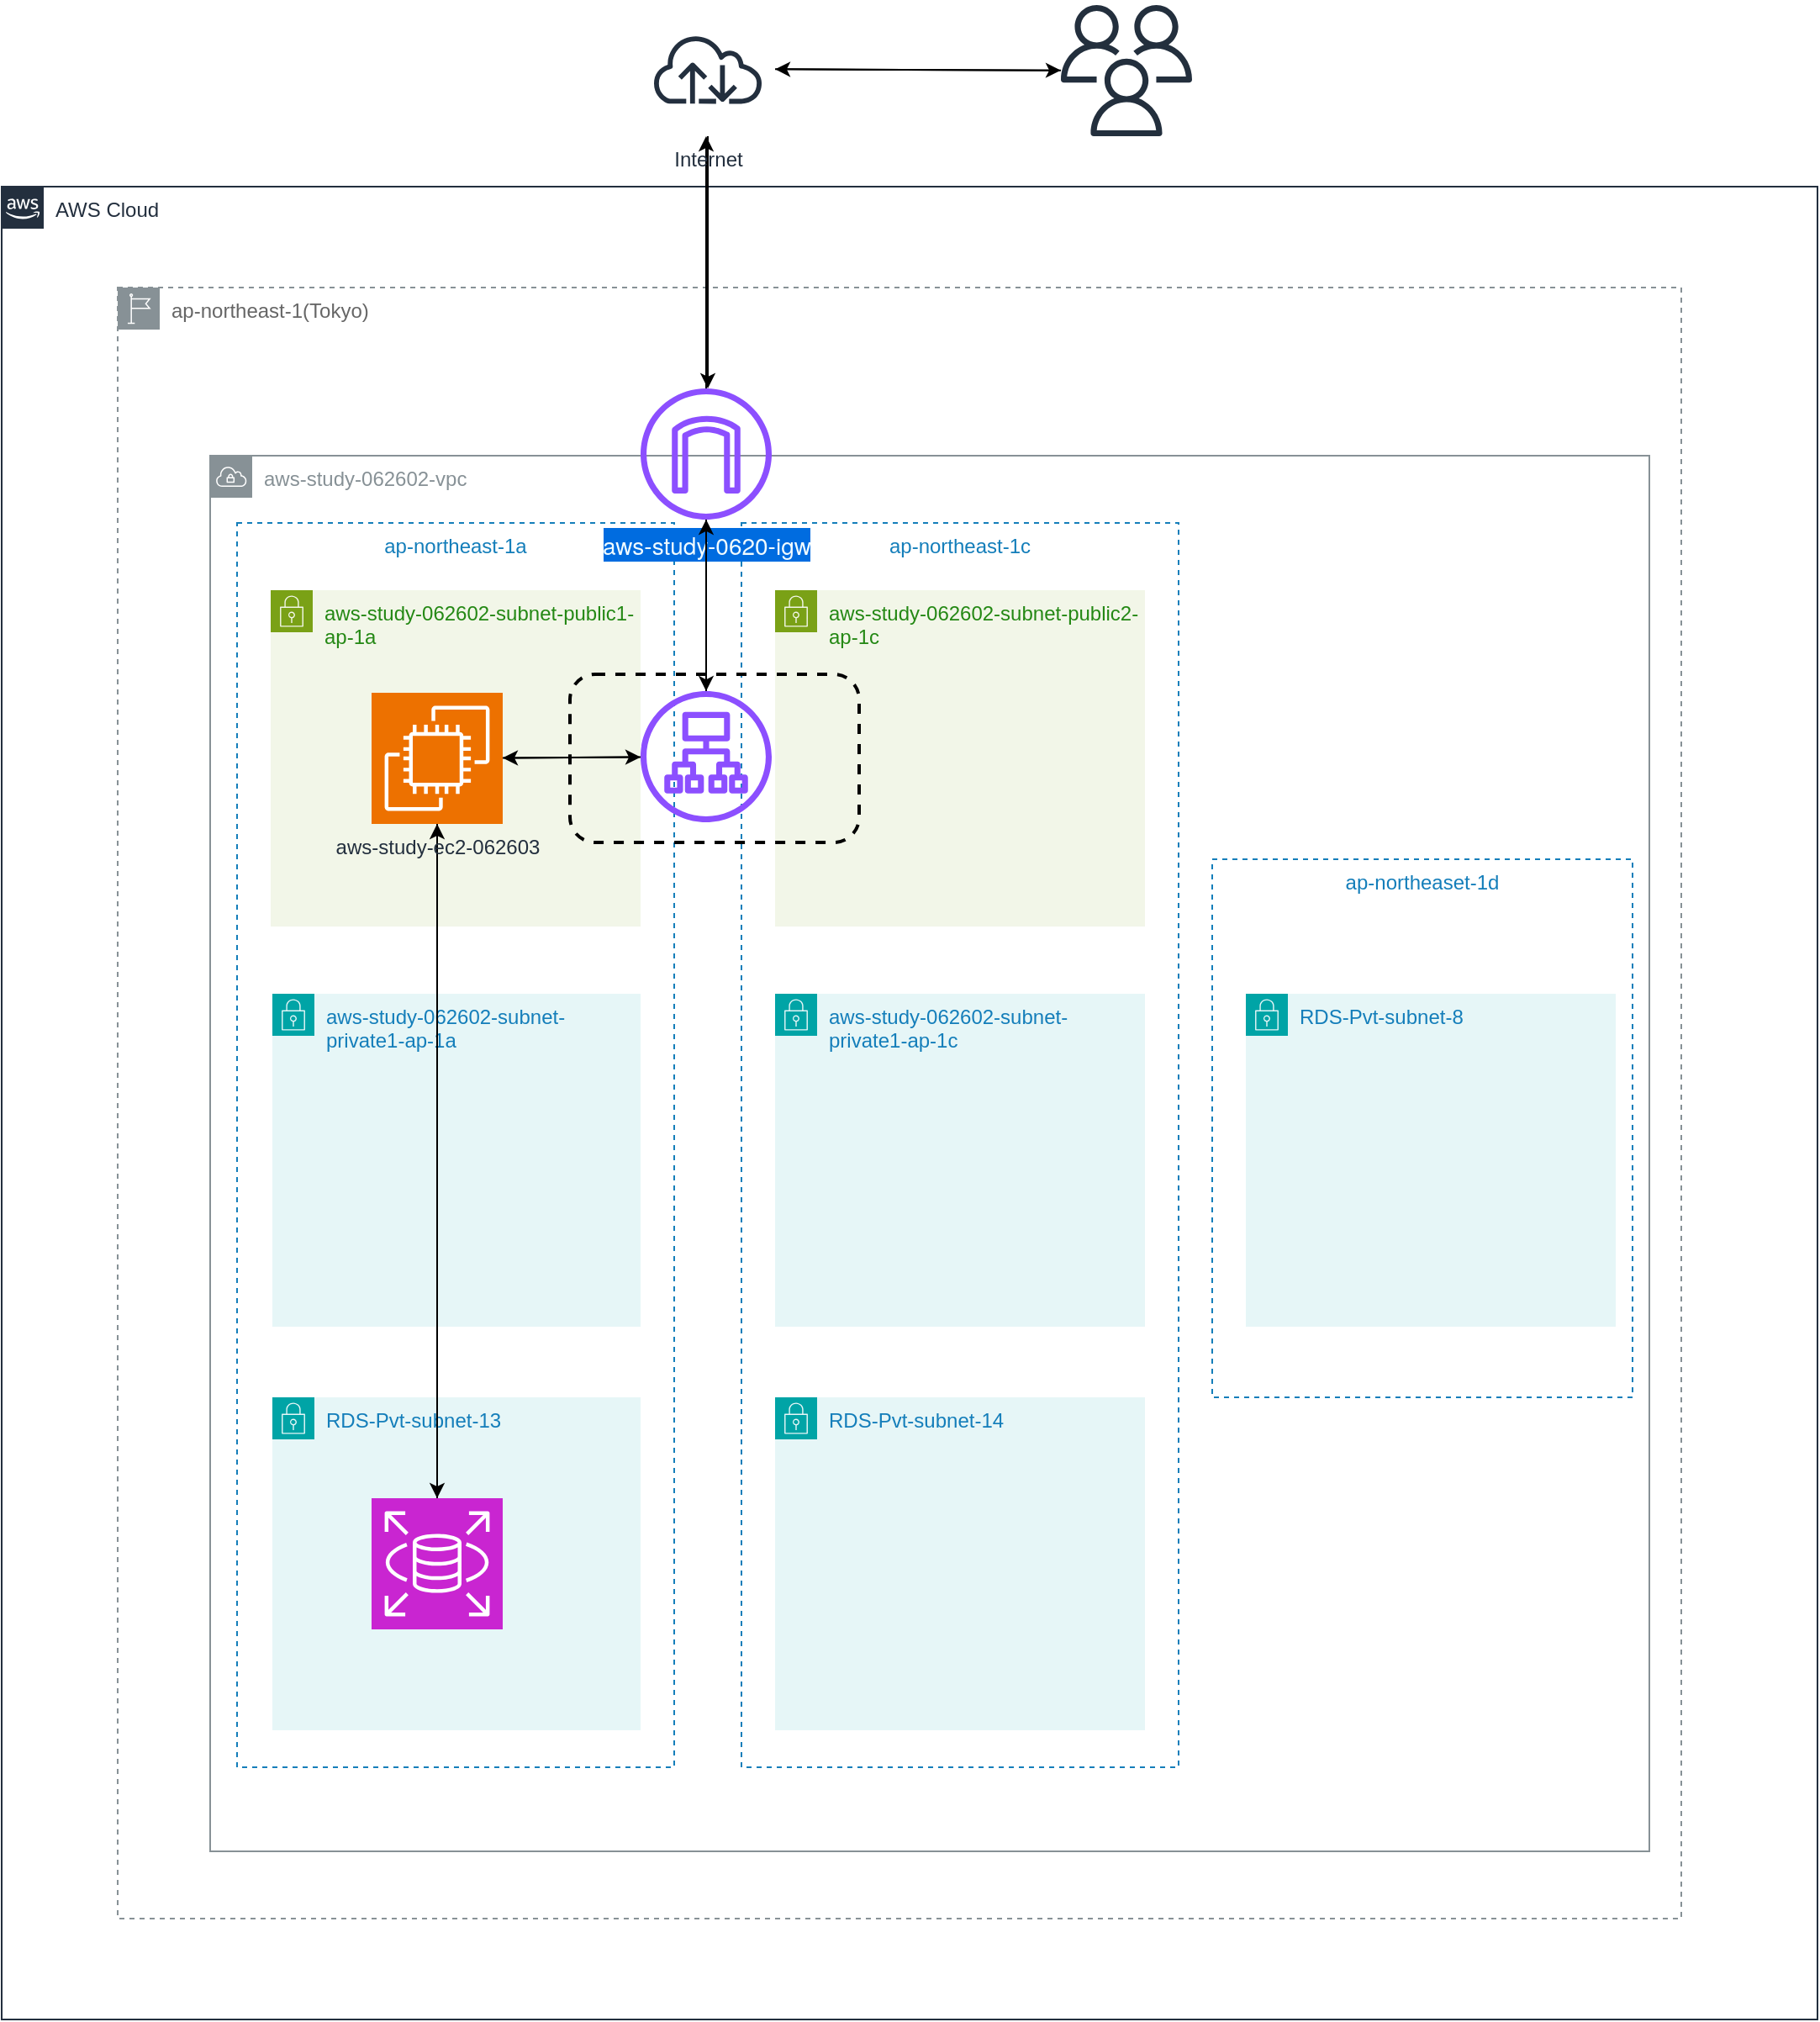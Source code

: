 <mxfile>
    <diagram id="NCd8ddXup4r9nLZ1PZ9U" name="ページ1">
        <mxGraphModel dx="1500" dy="773" grid="1" gridSize="10" guides="1" tooltips="1" connect="1" arrows="1" fold="1" page="1" pageScale="1" pageWidth="827" pageHeight="1169" math="0" shadow="0">
            <root>
                <mxCell id="0"/>
                <mxCell id="1" parent="0" visible="0"/>
                <mxCell id="2" value="AWS" style="locked=1;" parent="0"/>
                <mxCell id="17" value="AWS Cloud" style="points=[[0,0],[0.25,0],[0.5,0],[0.75,0],[1,0],[1,0.25],[1,0.5],[1,0.75],[1,1],[0.75,1],[0.5,1],[0.25,1],[0,1],[0,0.75],[0,0.5],[0,0.25]];outlineConnect=0;gradientColor=none;html=1;whiteSpace=wrap;fontSize=12;fontStyle=0;container=1;pointerEvents=0;collapsible=0;recursiveResize=0;shape=mxgraph.aws4.group;grIcon=mxgraph.aws4.group_aws_cloud_alt;strokeColor=#232F3E;fillColor=none;verticalAlign=top;align=left;spacingLeft=30;fontColor=#232F3E;dashed=0;" vertex="1" parent="2">
                    <mxGeometry x="-120" y="120" width="1080" height="1090" as="geometry"/>
                </mxCell>
                <mxCell id="15" value="&lt;font style=&quot;color: rgb(102, 102, 102);&quot;&gt;ap-northeast-1(Tokyo)&lt;/font&gt;" style="sketch=0;outlineConnect=0;gradientColor=none;html=1;whiteSpace=wrap;fontSize=12;fontStyle=0;shape=mxgraph.aws4.group;grIcon=mxgraph.aws4.group_region;strokeColor=#879196;fillColor=none;verticalAlign=top;align=left;spacingLeft=30;fontColor=#879196;dashed=1;" vertex="1" parent="17">
                    <mxGeometry x="69" y="60" width="930" height="970" as="geometry"/>
                </mxCell>
                <mxCell id="3" value="VPC" style="locked=1;" parent="0"/>
                <mxCell id="19" value="aws-study-062602-vpc" style="sketch=0;outlineConnect=0;gradientColor=none;html=1;whiteSpace=wrap;fontSize=12;fontStyle=0;shape=mxgraph.aws4.group;grIcon=mxgraph.aws4.group_vpc;strokeColor=#879196;fillColor=none;verticalAlign=top;align=left;spacingLeft=30;fontColor=#879196;dashed=0;" vertex="1" parent="3">
                    <mxGeometry x="4" y="280" width="856" height="830" as="geometry"/>
                </mxCell>
                <mxCell id="5" value="AZ" style="" parent="0"/>
                <mxCell id="VETZi6v3xMVQpALRaujU-21" value="ap-northeast-1a" style="fillColor=none;strokeColor=#147EBA;dashed=1;verticalAlign=top;fontStyle=0;fontColor=#147EBA;whiteSpace=wrap;html=1;" vertex="1" parent="5">
                    <mxGeometry x="20" y="320" width="260" height="740" as="geometry"/>
                </mxCell>
                <mxCell id="VETZi6v3xMVQpALRaujU-22" value="ap-northeast-1c" style="fillColor=none;strokeColor=#147EBA;dashed=1;verticalAlign=top;fontStyle=0;fontColor=#147EBA;whiteSpace=wrap;html=1;" vertex="1" parent="5">
                    <mxGeometry x="320" y="320" width="260" height="740" as="geometry"/>
                </mxCell>
                <mxCell id="bQz1SvjXmM2LHqybezeh-21" value="ap-northeaset-1d" style="fillColor=none;strokeColor=#147EBA;dashed=1;verticalAlign=top;fontStyle=0;fontColor=#147EBA;whiteSpace=wrap;html=1;" vertex="1" parent="5">
                    <mxGeometry x="600" y="520" width="250" height="320" as="geometry"/>
                </mxCell>
                <mxCell id="4" value="サブネット" style="locked=1;" parent="0"/>
                <mxCell id="6" value="リソースグループ" style="" parent="0"/>
                <mxCell id="vBAmFfuKdxLEoq4p0X1e-22" value="&lt;span style=&quot;color: rgb(36, 136, 20);&quot;&gt;aws-study-062602-subnet-public1-ap-1a&lt;/span&gt;" style="points=[[0,0],[0.25,0],[0.5,0],[0.75,0],[1,0],[1,0.25],[1,0.5],[1,0.75],[1,1],[0.75,1],[0.5,1],[0.25,1],[0,1],[0,0.75],[0,0.5],[0,0.25]];outlineConnect=0;gradientColor=none;html=1;whiteSpace=wrap;fontSize=12;fontStyle=0;container=1;pointerEvents=0;collapsible=0;recursiveResize=0;shape=mxgraph.aws4.group;grIcon=mxgraph.aws4.group_security_group;grStroke=0;strokeColor=#7AA116;fillColor=#F2F6E8;verticalAlign=top;align=left;spacingLeft=30;fontColor=#248814;dashed=0;" vertex="1" parent="6">
                    <mxGeometry x="40" y="360" width="220" height="200" as="geometry"/>
                </mxCell>
                <mxCell id="vBAmFfuKdxLEoq4p0X1e-21" value="aws-study-062602-subnet-private1-ap-1a" style="points=[[0,0],[0.25,0],[0.5,0],[0.75,0],[1,0],[1,0.25],[1,0.5],[1,0.75],[1,1],[0.75,1],[0.5,1],[0.25,1],[0,1],[0,0.75],[0,0.5],[0,0.25]];outlineConnect=0;gradientColor=none;html=1;whiteSpace=wrap;fontSize=12;fontStyle=0;container=1;pointerEvents=0;collapsible=0;recursiveResize=0;shape=mxgraph.aws4.group;grIcon=mxgraph.aws4.group_security_group;grStroke=0;strokeColor=#00A4A6;fillColor=#E6F6F7;verticalAlign=top;align=left;spacingLeft=30;fontColor=#147EBA;dashed=0;" vertex="1" parent="6">
                    <mxGeometry x="41" y="600" width="219" height="198" as="geometry"/>
                </mxCell>
                <mxCell id="vBAmFfuKdxLEoq4p0X1e-27" value="aws-study-062602-subnet-public2-ap-1c" style="points=[[0,0],[0.25,0],[0.5,0],[0.75,0],[1,0],[1,0.25],[1,0.5],[1,0.75],[1,1],[0.75,1],[0.5,1],[0.25,1],[0,1],[0,0.75],[0,0.5],[0,0.25]];outlineConnect=0;gradientColor=none;html=1;whiteSpace=wrap;fontSize=12;fontStyle=0;container=1;pointerEvents=0;collapsible=0;recursiveResize=0;shape=mxgraph.aws4.group;grIcon=mxgraph.aws4.group_security_group;grStroke=0;strokeColor=#7AA116;fillColor=#F2F6E8;verticalAlign=top;align=left;spacingLeft=30;fontColor=#248814;dashed=0;" vertex="1" parent="6">
                    <mxGeometry x="340" y="360" width="220" height="200" as="geometry"/>
                </mxCell>
                <mxCell id="vBAmFfuKdxLEoq4p0X1e-28" value="RDS-Pvt-subnet-13" style="points=[[0,0],[0.25,0],[0.5,0],[0.75,0],[1,0],[1,0.25],[1,0.5],[1,0.75],[1,1],[0.75,1],[0.5,1],[0.25,1],[0,1],[0,0.75],[0,0.5],[0,0.25]];outlineConnect=0;gradientColor=none;html=1;whiteSpace=wrap;fontSize=12;fontStyle=0;container=1;pointerEvents=0;collapsible=0;recursiveResize=0;shape=mxgraph.aws4.group;grIcon=mxgraph.aws4.group_security_group;grStroke=0;strokeColor=#00A4A6;fillColor=#E6F6F7;verticalAlign=top;align=left;spacingLeft=30;fontColor=#147EBA;dashed=0;" vertex="1" parent="6">
                    <mxGeometry x="41" y="840" width="219" height="198" as="geometry"/>
                </mxCell>
                <mxCell id="vBAmFfuKdxLEoq4p0X1e-29" value="&lt;span style=&quot;color: rgb(20, 126, 186);&quot;&gt;aws-study-062602-subnet-private1-ap-1c&lt;/span&gt;" style="points=[[0,0],[0.25,0],[0.5,0],[0.75,0],[1,0],[1,0.25],[1,0.5],[1,0.75],[1,1],[0.75,1],[0.5,1],[0.25,1],[0,1],[0,0.75],[0,0.5],[0,0.25]];outlineConnect=0;gradientColor=none;html=1;whiteSpace=wrap;fontSize=12;fontStyle=0;container=1;pointerEvents=0;collapsible=0;recursiveResize=0;shape=mxgraph.aws4.group;grIcon=mxgraph.aws4.group_security_group;grStroke=0;strokeColor=#00A4A6;fillColor=#E6F6F7;verticalAlign=top;align=left;spacingLeft=30;fontColor=#147EBA;dashed=0;" vertex="1" parent="6">
                    <mxGeometry x="340" y="600" width="220" height="198" as="geometry"/>
                </mxCell>
                <mxCell id="vBAmFfuKdxLEoq4p0X1e-30" value="RDS-Pvt-subnet-14" style="points=[[0,0],[0.25,0],[0.5,0],[0.75,0],[1,0],[1,0.25],[1,0.5],[1,0.75],[1,1],[0.75,1],[0.5,1],[0.25,1],[0,1],[0,0.75],[0,0.5],[0,0.25]];outlineConnect=0;gradientColor=none;html=1;whiteSpace=wrap;fontSize=12;fontStyle=0;container=1;pointerEvents=0;collapsible=0;recursiveResize=0;shape=mxgraph.aws4.group;grIcon=mxgraph.aws4.group_security_group;grStroke=0;strokeColor=#00A4A6;fillColor=#E6F6F7;verticalAlign=top;align=left;spacingLeft=30;fontColor=#147EBA;dashed=0;" vertex="1" parent="6">
                    <mxGeometry x="340" y="840" width="220" height="198" as="geometry"/>
                </mxCell>
                <mxCell id="5a-HFbx_jpb5p8lvmORl-26" style="edgeStyle=none;html=1;" edge="1" parent="6" target="5a-HFbx_jpb5p8lvmORl-21">
                    <mxGeometry relative="1" as="geometry">
                        <mxPoint x="178" y="459.756" as="sourcePoint"/>
                    </mxGeometry>
                </mxCell>
                <mxCell id="5a-HFbx_jpb5p8lvmORl-27" style="edgeStyle=none;html=1;" edge="1" parent="6" source="5a-HFbx_jpb5p8lvmORl-21" target="vBAmFfuKdxLEoq4p0X1e-22">
                    <mxGeometry relative="1" as="geometry"/>
                </mxCell>
                <mxCell id="YUyJjPFo-smnwF4wSYnh-22" value="RDS-Pvt-subnet-8" style="points=[[0,0],[0.25,0],[0.5,0],[0.75,0],[1,0],[1,0.25],[1,0.5],[1,0.75],[1,1],[0.75,1],[0.5,1],[0.25,1],[0,1],[0,0.75],[0,0.5],[0,0.25]];outlineConnect=0;gradientColor=none;html=1;whiteSpace=wrap;fontSize=12;fontStyle=0;container=1;pointerEvents=0;collapsible=0;recursiveResize=0;shape=mxgraph.aws4.group;grIcon=mxgraph.aws4.group_security_group;grStroke=0;strokeColor=#00A4A6;fillColor=#E6F6F7;verticalAlign=top;align=left;spacingLeft=30;fontColor=#147EBA;dashed=0;" vertex="1" parent="6">
                    <mxGeometry x="620" y="600" width="220" height="198" as="geometry"/>
                </mxCell>
                <mxCell id="7" value="リソース" style="" parent="0"/>
                <mxCell id="5a-HFbx_jpb5p8lvmORl-25" value="" style="edgeStyle=none;html=1;" edge="1" parent="7" source="13" target="5a-HFbx_jpb5p8lvmORl-21">
                    <mxGeometry relative="1" as="geometry"/>
                </mxCell>
                <mxCell id="xZhPo9JyoqTcJr8I7_4c-26" style="edgeStyle=none;html=1;" edge="1" parent="7" source="13">
                    <mxGeometry relative="1" as="geometry">
                        <mxPoint x="299" y="90" as="targetPoint"/>
                    </mxGeometry>
                </mxCell>
                <mxCell id="13" value="&lt;span style=&quot;caret-color: rgb(240, 251, 255); color: rgb(240, 251, 255); font-family: &amp;quot;Amazon Ember&amp;quot;, &amp;quot;Helvetica Neue&amp;quot;, Roboto, Arial, sans-serif; font-size: 14px; text-align: start; background-color: rgb(0, 108, 224);&quot;&gt;aws-study-0620-igw&lt;/span&gt;" style="sketch=0;outlineConnect=0;fontColor=#232F3E;gradientColor=none;fillColor=#8C4FFF;strokeColor=none;dashed=0;verticalLabelPosition=bottom;verticalAlign=top;align=center;html=1;fontSize=12;fontStyle=0;aspect=fixed;pointerEvents=1;shape=mxgraph.aws4.internet_gateway;" vertex="1" parent="7">
                    <mxGeometry x="260" y="240" width="78" height="78" as="geometry"/>
                </mxCell>
                <mxCell id="5a-HFbx_jpb5p8lvmORl-24" style="edgeStyle=none;html=1;strokeWidth=1;" edge="1" parent="7" source="5a-HFbx_jpb5p8lvmORl-21" target="13">
                    <mxGeometry relative="1" as="geometry"/>
                </mxCell>
                <mxCell id="5a-HFbx_jpb5p8lvmORl-28" value="" style="edgeStyle=none;html=1;" edge="1" parent="7" source="5a-HFbx_jpb5p8lvmORl-21">
                    <mxGeometry relative="1" as="geometry">
                        <mxPoint x="178" y="459.756" as="targetPoint"/>
                    </mxGeometry>
                </mxCell>
                <mxCell id="5a-HFbx_jpb5p8lvmORl-21" value="" style="sketch=0;outlineConnect=0;fontColor=#232F3E;gradientColor=none;fillColor=#8C4FFF;strokeColor=none;dashed=0;verticalLabelPosition=bottom;verticalAlign=top;align=center;html=1;fontSize=12;fontStyle=0;aspect=fixed;pointerEvents=1;shape=mxgraph.aws4.application_load_balancer;" vertex="1" parent="7">
                    <mxGeometry x="260" y="420" width="78" height="78" as="geometry"/>
                </mxCell>
                <mxCell id="SfBKDm_U5bf0pvxqxar4-22" value="" style="rounded=1;whiteSpace=wrap;html=1;dashed=1;strokeWidth=2;strokeColor=default;fillColor=none;" vertex="1" parent="7">
                    <mxGeometry x="218" y="410" width="172" height="100" as="geometry"/>
                </mxCell>
                <mxCell id="SfBKDm_U5bf0pvxqxar4-26" style="edgeStyle=none;html=1;" edge="1" parent="7" source="21" target="SfBKDm_U5bf0pvxqxar4-24">
                    <mxGeometry relative="1" as="geometry"/>
                </mxCell>
                <mxCell id="21" value="" style="sketch=0;points=[[0,0,0],[0.25,0,0],[0.5,0,0],[0.75,0,0],[1,0,0],[0,1,0],[0.25,1,0],[0.5,1,0],[0.75,1,0],[1,1,0],[0,0.25,0],[0,0.5,0],[0,0.75,0],[1,0.25,0],[1,0.5,0],[1,0.75,0]];outlineConnect=0;fontColor=#232F3E;fillColor=#C925D1;strokeColor=#ffffff;dashed=0;verticalLabelPosition=bottom;verticalAlign=top;align=center;html=1;fontSize=12;fontStyle=0;aspect=fixed;shape=mxgraph.aws4.resourceIcon;resIcon=mxgraph.aws4.rds;" vertex="1" parent="7">
                    <mxGeometry x="100" y="900" width="78" height="78" as="geometry"/>
                </mxCell>
                <mxCell id="SfBKDm_U5bf0pvxqxar4-25" style="edgeStyle=none;html=1;exitX=0.5;exitY=1;exitDx=0;exitDy=0;exitPerimeter=0;" edge="1" parent="7" source="SfBKDm_U5bf0pvxqxar4-24" target="21">
                    <mxGeometry relative="1" as="geometry"/>
                </mxCell>
                <mxCell id="SfBKDm_U5bf0pvxqxar4-24" value="aws-study-ec2-062603" style="sketch=0;points=[[0,0,0],[0.25,0,0],[0.5,0,0],[0.75,0,0],[1,0,0],[0,1,0],[0.25,1,0],[0.5,1,0],[0.75,1,0],[1,1,0],[0,0.25,0],[0,0.5,0],[0,0.75,0],[1,0.25,0],[1,0.5,0],[1,0.75,0]];outlineConnect=0;fontColor=#232F3E;fillColor=#ED7100;strokeColor=#ffffff;dashed=0;verticalLabelPosition=bottom;verticalAlign=top;align=center;html=1;fontSize=12;fontStyle=0;aspect=fixed;shape=mxgraph.aws4.resourceIcon;resIcon=mxgraph.aws4.ec2;" vertex="1" parent="7">
                    <mxGeometry x="100" y="421" width="78" height="78" as="geometry"/>
                </mxCell>
                <mxCell id="8" value="AWSの外" style="" parent="0"/>
                <mxCell id="xZhPo9JyoqTcJr8I7_4c-25" style="edgeStyle=none;html=1;" edge="1" parent="8" source="xZhPo9JyoqTcJr8I7_4c-21">
                    <mxGeometry relative="1" as="geometry">
                        <mxPoint x="300" y="240" as="targetPoint"/>
                    </mxGeometry>
                </mxCell>
                <mxCell id="xZhPo9JyoqTcJr8I7_4c-27" style="edgeStyle=none;html=1;" edge="1" parent="8" source="xZhPo9JyoqTcJr8I7_4c-21" target="xZhPo9JyoqTcJr8I7_4c-22">
                    <mxGeometry relative="1" as="geometry"/>
                </mxCell>
                <mxCell id="xZhPo9JyoqTcJr8I7_4c-21" value="Internet" style="sketch=0;outlineConnect=0;fontColor=#232F3E;gradientColor=none;strokeColor=#232F3E;fillColor=#ffffff;dashed=0;verticalLabelPosition=bottom;verticalAlign=top;align=center;html=1;fontSize=12;fontStyle=0;aspect=fixed;shape=mxgraph.aws4.resourceIcon;resIcon=mxgraph.aws4.internet;" vertex="1" parent="8">
                    <mxGeometry x="260" y="10" width="80" height="80" as="geometry"/>
                </mxCell>
                <mxCell id="xZhPo9JyoqTcJr8I7_4c-29" style="edgeStyle=none;html=1;" edge="1" parent="8" source="xZhPo9JyoqTcJr8I7_4c-22" target="xZhPo9JyoqTcJr8I7_4c-21">
                    <mxGeometry relative="1" as="geometry"/>
                </mxCell>
                <mxCell id="xZhPo9JyoqTcJr8I7_4c-22" value="" style="sketch=0;outlineConnect=0;fontColor=#232F3E;gradientColor=none;fillColor=#232F3D;strokeColor=default;dashed=0;verticalLabelPosition=bottom;verticalAlign=top;align=center;html=1;fontSize=12;fontStyle=0;aspect=fixed;pointerEvents=1;shape=mxgraph.aws4.users;" vertex="1" parent="8">
                    <mxGeometry x="510" y="12" width="78" height="78" as="geometry"/>
                </mxCell>
                <mxCell id="9" value="フロー" style="locked=1;" parent="0"/>
            </root>
        </mxGraphModel>
    </diagram>
    <diagram id="cAZoFMI142glVhR8YMDO" name="ページ2">
        <mxGraphModel dx="618" dy="647" grid="1" gridSize="10" guides="1" tooltips="1" connect="1" arrows="1" fold="1" page="1" pageScale="1" pageWidth="827" pageHeight="1169" math="0" shadow="0">
            <root>
                <mxCell id="0"/>
                <mxCell id="1" parent="0"/>
                <mxCell id="XQ4cG9X9tebBTMQ-gC2s-1" value="RDS" style="sketch=0;points=[[0,0,0],[0.25,0,0],[0.5,0,0],[0.75,0,0],[1,0,0],[0,1,0],[0.25,1,0],[0.5,1,0],[0.75,1,0],[1,1,0],[0,0.25,0],[0,0.5,0],[0,0.75,0],[1,0.25,0],[1,0.5,0],[1,0.75,0]];outlineConnect=0;fontColor=#232F3E;fillColor=#C925D1;strokeColor=#ffffff;dashed=0;verticalLabelPosition=bottom;verticalAlign=top;align=center;html=1;fontSize=12;fontStyle=0;aspect=fixed;shape=mxgraph.aws4.resourceIcon;resIcon=mxgraph.aws4.rds;" vertex="1" parent="1">
                    <mxGeometry x="210" y="60" width="78" height="78" as="geometry"/>
                </mxCell>
                <mxCell id="XQ4cG9X9tebBTMQ-gC2s-2" value="EC2" style="sketch=0;points=[[0,0,0],[0.25,0,0],[0.5,0,0],[0.75,0,0],[1,0,0],[0,1,0],[0.25,1,0],[0.5,1,0],[0.75,1,0],[1,1,0],[0,0.25,0],[0,0.5,0],[0,0.75,0],[1,0.25,0],[1,0.5,0],[1,0.75,0]];outlineConnect=0;fontColor=#232F3E;fillColor=#ED7100;strokeColor=#ffffff;dashed=0;verticalLabelPosition=bottom;verticalAlign=top;align=center;html=1;fontSize=12;fontStyle=0;aspect=fixed;shape=mxgraph.aws4.resourceIcon;resIcon=mxgraph.aws4.ec2;" vertex="1" parent="1">
                    <mxGeometry x="50" y="60" width="78" height="78" as="geometry"/>
                </mxCell>
                <mxCell id="XQ4cG9X9tebBTMQ-gC2s-3" value="" style="sketch=0;outlineConnect=0;fontColor=#232F3E;gradientColor=none;fillColor=#8C4FFF;strokeColor=none;dashed=0;verticalLabelPosition=bottom;verticalAlign=top;align=center;html=1;fontSize=12;fontStyle=0;aspect=fixed;pointerEvents=1;shape=mxgraph.aws4.application_load_balancer;" vertex="1" parent="1">
                    <mxGeometry x="350" y="30" width="78" height="78" as="geometry"/>
                </mxCell>
                <mxCell id="XQ4cG9X9tebBTMQ-gC2s-4" value="Availability Zone" style="fillColor=none;strokeColor=#147EBA;dashed=1;verticalAlign=top;fontStyle=0;fontColor=#147EBA;whiteSpace=wrap;html=1;" vertex="1" parent="1">
                    <mxGeometry x="70" y="210" width="130" height="130" as="geometry"/>
                </mxCell>
                <mxCell id="XQ4cG9X9tebBTMQ-gC2s-5" value="Private subnet" style="points=[[0,0],[0.25,0],[0.5,0],[0.75,0],[1,0],[1,0.25],[1,0.5],[1,0.75],[1,1],[0.75,1],[0.5,1],[0.25,1],[0,1],[0,0.75],[0,0.5],[0,0.25]];outlineConnect=0;gradientColor=none;html=1;whiteSpace=wrap;fontSize=12;fontStyle=0;container=1;pointerEvents=0;collapsible=0;recursiveResize=0;shape=mxgraph.aws4.group;grIcon=mxgraph.aws4.group_security_group;grStroke=0;strokeColor=#00A4A6;fillColor=#E6F6F7;verticalAlign=top;align=left;spacingLeft=30;fontColor=#147EBA;dashed=0;" vertex="1" parent="1">
                    <mxGeometry x="240" y="210" width="130" height="130" as="geometry"/>
                </mxCell>
                <mxCell id="XQ4cG9X9tebBTMQ-gC2s-6" value="Public subnet" style="points=[[0,0],[0.25,0],[0.5,0],[0.75,0],[1,0],[1,0.25],[1,0.5],[1,0.75],[1,1],[0.75,1],[0.5,1],[0.25,1],[0,1],[0,0.75],[0,0.5],[0,0.25]];outlineConnect=0;gradientColor=none;html=1;whiteSpace=wrap;fontSize=12;fontStyle=0;container=1;pointerEvents=0;collapsible=0;recursiveResize=0;shape=mxgraph.aws4.group;grIcon=mxgraph.aws4.group_security_group;grStroke=0;strokeColor=#7AA116;fillColor=#F2F6E8;verticalAlign=top;align=left;spacingLeft=30;fontColor=#248814;dashed=0;" vertex="1" parent="1">
                    <mxGeometry x="390" y="210" width="130" height="130" as="geometry"/>
                </mxCell>
                <mxCell id="XQ4cG9X9tebBTMQ-gC2s-7" value="VPC" style="sketch=0;outlineConnect=0;gradientColor=none;html=1;whiteSpace=wrap;fontSize=12;fontStyle=0;shape=mxgraph.aws4.group;grIcon=mxgraph.aws4.group_vpc;strokeColor=#B6BABF;fillColor=none;verticalAlign=top;align=left;spacingLeft=30;fontColor=#B6BABF;dashed=0;" vertex="1" parent="1">
                    <mxGeometry x="70" y="400" width="130" height="130" as="geometry"/>
                </mxCell>
                <mxCell id="XQ4cG9X9tebBTMQ-gC2s-8" value="igw" style="sketch=0;outlineConnect=0;fontColor=#232F3E;gradientColor=none;fillColor=#8C4FFF;strokeColor=none;dashed=0;verticalLabelPosition=bottom;verticalAlign=top;align=center;html=1;fontSize=12;fontStyle=0;aspect=fixed;pointerEvents=1;shape=mxgraph.aws4.internet_gateway;" vertex="1" parent="1">
                    <mxGeometry x="450" y="80" width="78" height="78" as="geometry"/>
                </mxCell>
                <mxCell id="XQ4cG9X9tebBTMQ-gC2s-9" value="VPC" style="sketch=0;outlineConnect=0;gradientColor=none;html=1;whiteSpace=wrap;fontSize=12;fontStyle=0;shape=mxgraph.aws4.group;grIcon=mxgraph.aws4.group_vpc;strokeColor=#879196;fillColor=none;verticalAlign=top;align=left;spacingLeft=30;fontColor=#879196;dashed=0;" vertex="1" parent="1">
                    <mxGeometry x="260" y="400" width="130" height="130" as="geometry"/>
                </mxCell>
                <mxCell id="XQ4cG9X9tebBTMQ-gC2s-10" value="" style="sketch=0;points=[[0,0,0],[0.25,0,0],[0.5,0,0],[0.75,0,0],[1,0,0],[0,1,0],[0.25,1,0],[0.5,1,0],[0.75,1,0],[1,1,0],[0,0.25,0],[0,0.5,0],[0,0.75,0],[1,0.25,0],[1,0.5,0],[1,0.75,0]];outlineConnect=0;fontColor=#232F3E;fillColor=#7AA116;strokeColor=#ffffff;dashed=0;verticalLabelPosition=bottom;verticalAlign=top;align=center;html=1;fontSize=12;fontStyle=0;aspect=fixed;shape=mxgraph.aws4.resourceIcon;resIcon=mxgraph.aws4.s3;" vertex="1" parent="1">
                    <mxGeometry x="528" y="2" width="78" height="78" as="geometry"/>
                </mxCell>
                <mxCell id="XQ4cG9X9tebBTMQ-gC2s-11" value="Internet" style="sketch=0;outlineConnect=0;fontColor=#232F3E;gradientColor=none;strokeColor=#232F3E;fillColor=#ffffff;dashed=0;verticalLabelPosition=bottom;verticalAlign=top;align=center;html=1;fontSize=12;fontStyle=0;aspect=fixed;shape=mxgraph.aws4.resourceIcon;resIcon=mxgraph.aws4.internet;" vertex="1" parent="1">
                    <mxGeometry x="425" y="370" width="60" height="60" as="geometry"/>
                </mxCell>
                <mxCell id="XQ4cG9X9tebBTMQ-gC2s-12" value="" style="sketch=0;outlineConnect=0;fontColor=#232F3E;gradientColor=none;fillColor=#232F3D;strokeColor=default;dashed=0;verticalLabelPosition=bottom;verticalAlign=top;align=center;html=1;fontSize=12;fontStyle=0;aspect=fixed;pointerEvents=1;shape=mxgraph.aws4.users;" vertex="1" parent="1">
                    <mxGeometry x="416" y="460" width="78" height="78" as="geometry"/>
                </mxCell>
            </root>
        </mxGraphModel>
    </diagram>
</mxfile>